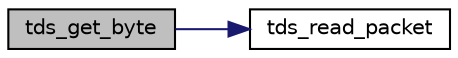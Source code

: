 digraph "tds_get_byte"
{
 // LATEX_PDF_SIZE
  edge [fontname="Helvetica",fontsize="10",labelfontname="Helvetica",labelfontsize="10"];
  node [fontname="Helvetica",fontsize="10",shape=record];
  rankdir="LR";
  Node1 [label="tds_get_byte",height=0.2,width=0.4,color="black", fillcolor="grey75", style="filled", fontcolor="black",tooltip="Return a single byte from the input buffer."];
  Node1 -> Node2 [color="midnightblue",fontsize="10",style="solid",fontname="Helvetica"];
  Node2 [label="tds_read_packet",height=0.2,width=0.4,color="black", fillcolor="white", style="filled",URL="$a00564.html#ga410619783bdf2bb60b0f27a5578e0e07",tooltip="Read in one 'packet' from the server."];
}

